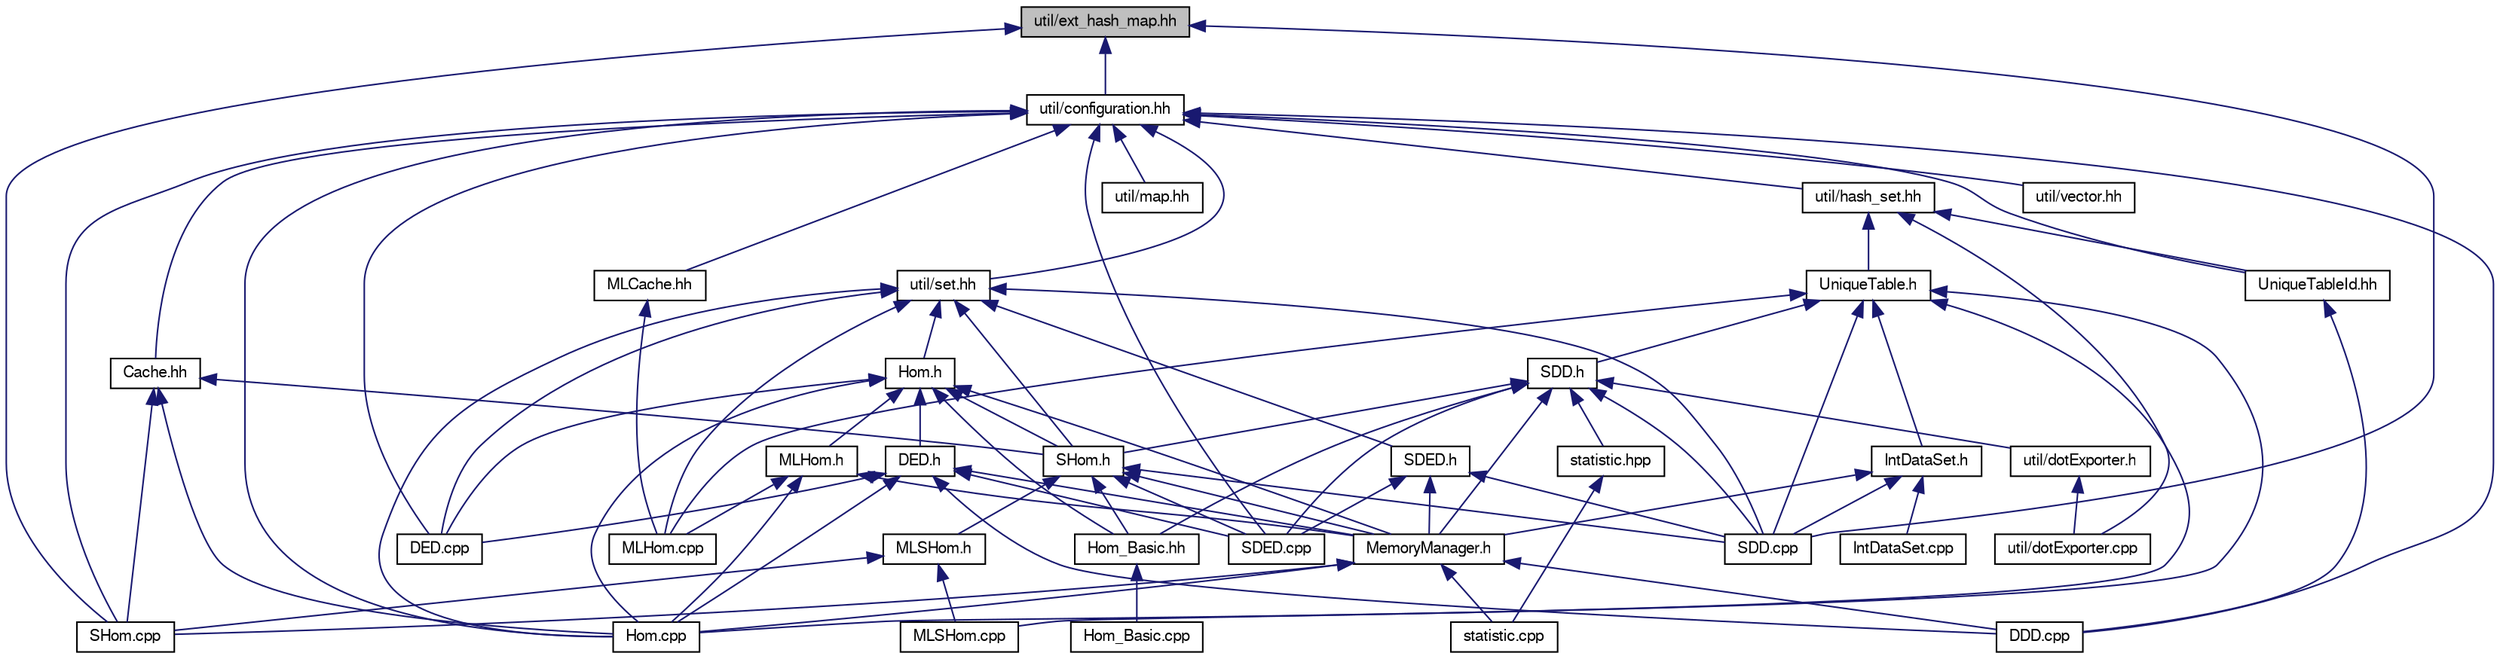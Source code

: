 digraph "util/ext_hash_map.hh"
{
  edge [fontname="FreeSans",fontsize="10",labelfontname="FreeSans",labelfontsize="10"];
  node [fontname="FreeSans",fontsize="10",shape=record];
  Node1 [label="util/ext_hash_map.hh",height=0.2,width=0.4,color="black", fillcolor="grey75", style="filled" fontcolor="black"];
  Node1 -> Node2 [dir="back",color="midnightblue",fontsize="10",style="solid",fontname="FreeSans"];
  Node2 [label="SDD.cpp",height=0.2,width=0.4,color="black", fillcolor="white", style="filled",URL="$SDD_8cpp.html"];
  Node1 -> Node3 [dir="back",color="midnightblue",fontsize="10",style="solid",fontname="FreeSans"];
  Node3 [label="SHom.cpp",height=0.2,width=0.4,color="black", fillcolor="white", style="filled",URL="$SHom_8cpp.html"];
  Node1 -> Node4 [dir="back",color="midnightblue",fontsize="10",style="solid",fontname="FreeSans"];
  Node4 [label="util/configuration.hh",height=0.2,width=0.4,color="black", fillcolor="white", style="filled",URL="$configuration_8hh.html"];
  Node4 -> Node5 [dir="back",color="midnightblue",fontsize="10",style="solid",fontname="FreeSans"];
  Node5 [label="Cache.hh",height=0.2,width=0.4,color="black", fillcolor="white", style="filled",URL="$Cache_8hh.html"];
  Node5 -> Node6 [dir="back",color="midnightblue",fontsize="10",style="solid",fontname="FreeSans"];
  Node6 [label="Hom.cpp",height=0.2,width=0.4,color="black", fillcolor="white", style="filled",URL="$Hom_8cpp.html"];
  Node5 -> Node3 [dir="back",color="midnightblue",fontsize="10",style="solid",fontname="FreeSans"];
  Node5 -> Node7 [dir="back",color="midnightblue",fontsize="10",style="solid",fontname="FreeSans"];
  Node7 [label="SHom.h",height=0.2,width=0.4,color="black", fillcolor="white", style="filled",URL="$SHom_8h.html"];
  Node7 -> Node8 [dir="back",color="midnightblue",fontsize="10",style="solid",fontname="FreeSans"];
  Node8 [label="MemoryManager.h",height=0.2,width=0.4,color="black", fillcolor="white", style="filled",URL="$MemoryManager_8h.html"];
  Node8 -> Node9 [dir="back",color="midnightblue",fontsize="10",style="solid",fontname="FreeSans"];
  Node9 [label="DDD.cpp",height=0.2,width=0.4,color="black", fillcolor="white", style="filled",URL="$DDD_8cpp.html"];
  Node8 -> Node6 [dir="back",color="midnightblue",fontsize="10",style="solid",fontname="FreeSans"];
  Node8 -> Node3 [dir="back",color="midnightblue",fontsize="10",style="solid",fontname="FreeSans"];
  Node8 -> Node10 [dir="back",color="midnightblue",fontsize="10",style="solid",fontname="FreeSans"];
  Node10 [label="statistic.cpp",height=0.2,width=0.4,color="black", fillcolor="white", style="filled",URL="$statistic_8cpp.html"];
  Node7 -> Node11 [dir="back",color="midnightblue",fontsize="10",style="solid",fontname="FreeSans"];
  Node11 [label="Hom_Basic.hh",height=0.2,width=0.4,color="black", fillcolor="white", style="filled",URL="$Hom__Basic_8hh.html"];
  Node11 -> Node12 [dir="back",color="midnightblue",fontsize="10",style="solid",fontname="FreeSans"];
  Node12 [label="Hom_Basic.cpp",height=0.2,width=0.4,color="black", fillcolor="white", style="filled",URL="$Hom__Basic_8cpp.html"];
  Node7 -> Node13 [dir="back",color="midnightblue",fontsize="10",style="solid",fontname="FreeSans"];
  Node13 [label="MLSHom.h",height=0.2,width=0.4,color="black", fillcolor="white", style="filled",URL="$MLSHom_8h.html"];
  Node13 -> Node14 [dir="back",color="midnightblue",fontsize="10",style="solid",fontname="FreeSans"];
  Node14 [label="MLSHom.cpp",height=0.2,width=0.4,color="black", fillcolor="white", style="filled",URL="$MLSHom_8cpp.html"];
  Node13 -> Node3 [dir="back",color="midnightblue",fontsize="10",style="solid",fontname="FreeSans"];
  Node7 -> Node2 [dir="back",color="midnightblue",fontsize="10",style="solid",fontname="FreeSans"];
  Node7 -> Node15 [dir="back",color="midnightblue",fontsize="10",style="solid",fontname="FreeSans"];
  Node15 [label="SDED.cpp",height=0.2,width=0.4,color="black", fillcolor="white", style="filled",URL="$SDED_8cpp.html"];
  Node4 -> Node9 [dir="back",color="midnightblue",fontsize="10",style="solid",fontname="FreeSans"];
  Node4 -> Node16 [dir="back",color="midnightblue",fontsize="10",style="solid",fontname="FreeSans"];
  Node16 [label="DED.cpp",height=0.2,width=0.4,color="black", fillcolor="white", style="filled",URL="$DED_8cpp.html"];
  Node4 -> Node6 [dir="back",color="midnightblue",fontsize="10",style="solid",fontname="FreeSans"];
  Node4 -> Node17 [dir="back",color="midnightblue",fontsize="10",style="solid",fontname="FreeSans"];
  Node17 [label="MLCache.hh",height=0.2,width=0.4,color="black", fillcolor="white", style="filled",URL="$MLCache_8hh.html"];
  Node17 -> Node18 [dir="back",color="midnightblue",fontsize="10",style="solid",fontname="FreeSans"];
  Node18 [label="MLHom.cpp",height=0.2,width=0.4,color="black", fillcolor="white", style="filled",URL="$MLHom_8cpp.html"];
  Node4 -> Node15 [dir="back",color="midnightblue",fontsize="10",style="solid",fontname="FreeSans"];
  Node4 -> Node3 [dir="back",color="midnightblue",fontsize="10",style="solid",fontname="FreeSans"];
  Node4 -> Node19 [dir="back",color="midnightblue",fontsize="10",style="solid",fontname="FreeSans"];
  Node19 [label="UniqueTableId.hh",height=0.2,width=0.4,color="black", fillcolor="white", style="filled",URL="$UniqueTableId_8hh.html"];
  Node19 -> Node9 [dir="back",color="midnightblue",fontsize="10",style="solid",fontname="FreeSans"];
  Node4 -> Node20 [dir="back",color="midnightblue",fontsize="10",style="solid",fontname="FreeSans"];
  Node20 [label="util/hash_set.hh",height=0.2,width=0.4,color="black", fillcolor="white", style="filled",URL="$hash__set_8hh.html"];
  Node20 -> Node21 [dir="back",color="midnightblue",fontsize="10",style="solid",fontname="FreeSans"];
  Node21 [label="UniqueTable.h",height=0.2,width=0.4,color="black", fillcolor="white", style="filled",URL="$UniqueTable_8h.html"];
  Node21 -> Node6 [dir="back",color="midnightblue",fontsize="10",style="solid",fontname="FreeSans"];
  Node21 -> Node22 [dir="back",color="midnightblue",fontsize="10",style="solid",fontname="FreeSans"];
  Node22 [label="IntDataSet.h",height=0.2,width=0.4,color="black", fillcolor="white", style="filled",URL="$IntDataSet_8h.html"];
  Node22 -> Node8 [dir="back",color="midnightblue",fontsize="10",style="solid",fontname="FreeSans"];
  Node22 -> Node23 [dir="back",color="midnightblue",fontsize="10",style="solid",fontname="FreeSans"];
  Node23 [label="IntDataSet.cpp",height=0.2,width=0.4,color="black", fillcolor="white", style="filled",URL="$IntDataSet_8cpp.html"];
  Node22 -> Node2 [dir="back",color="midnightblue",fontsize="10",style="solid",fontname="FreeSans"];
  Node21 -> Node18 [dir="back",color="midnightblue",fontsize="10",style="solid",fontname="FreeSans"];
  Node21 -> Node14 [dir="back",color="midnightblue",fontsize="10",style="solid",fontname="FreeSans"];
  Node21 -> Node2 [dir="back",color="midnightblue",fontsize="10",style="solid",fontname="FreeSans"];
  Node21 -> Node24 [dir="back",color="midnightblue",fontsize="10",style="solid",fontname="FreeSans"];
  Node24 [label="SDD.h",height=0.2,width=0.4,color="black", fillcolor="white", style="filled",URL="$SDD_8h.html"];
  Node24 -> Node8 [dir="back",color="midnightblue",fontsize="10",style="solid",fontname="FreeSans"];
  Node24 -> Node11 [dir="back",color="midnightblue",fontsize="10",style="solid",fontname="FreeSans"];
  Node24 -> Node2 [dir="back",color="midnightblue",fontsize="10",style="solid",fontname="FreeSans"];
  Node24 -> Node15 [dir="back",color="midnightblue",fontsize="10",style="solid",fontname="FreeSans"];
  Node24 -> Node7 [dir="back",color="midnightblue",fontsize="10",style="solid",fontname="FreeSans"];
  Node24 -> Node25 [dir="back",color="midnightblue",fontsize="10",style="solid",fontname="FreeSans"];
  Node25 [label="statistic.hpp",height=0.2,width=0.4,color="black", fillcolor="white", style="filled",URL="$statistic_8hpp.html"];
  Node25 -> Node10 [dir="back",color="midnightblue",fontsize="10",style="solid",fontname="FreeSans"];
  Node24 -> Node26 [dir="back",color="midnightblue",fontsize="10",style="solid",fontname="FreeSans"];
  Node26 [label="util/dotExporter.h",height=0.2,width=0.4,color="black", fillcolor="white", style="filled",URL="$dotExporter_8h.html"];
  Node26 -> Node27 [dir="back",color="midnightblue",fontsize="10",style="solid",fontname="FreeSans"];
  Node27 [label="util/dotExporter.cpp",height=0.2,width=0.4,color="black", fillcolor="white", style="filled",URL="$dotExporter_8cpp.html"];
  Node20 -> Node19 [dir="back",color="midnightblue",fontsize="10",style="solid",fontname="FreeSans"];
  Node20 -> Node27 [dir="back",color="midnightblue",fontsize="10",style="solid",fontname="FreeSans"];
  Node4 -> Node28 [dir="back",color="midnightblue",fontsize="10",style="solid",fontname="FreeSans"];
  Node28 [label="util/map.hh",height=0.2,width=0.4,color="black", fillcolor="white", style="filled",URL="$map_8hh.html"];
  Node4 -> Node29 [dir="back",color="midnightblue",fontsize="10",style="solid",fontname="FreeSans"];
  Node29 [label="util/set.hh",height=0.2,width=0.4,color="black", fillcolor="white", style="filled",URL="$set_8hh.html"];
  Node29 -> Node16 [dir="back",color="midnightblue",fontsize="10",style="solid",fontname="FreeSans"];
  Node29 -> Node6 [dir="back",color="midnightblue",fontsize="10",style="solid",fontname="FreeSans"];
  Node29 -> Node30 [dir="back",color="midnightblue",fontsize="10",style="solid",fontname="FreeSans"];
  Node30 [label="Hom.h",height=0.2,width=0.4,color="black", fillcolor="white", style="filled",URL="$Hom_8h.html"];
  Node30 -> Node8 [dir="back",color="midnightblue",fontsize="10",style="solid",fontname="FreeSans"];
  Node30 -> Node16 [dir="back",color="midnightblue",fontsize="10",style="solid",fontname="FreeSans"];
  Node30 -> Node31 [dir="back",color="midnightblue",fontsize="10",style="solid",fontname="FreeSans"];
  Node31 [label="DED.h",height=0.2,width=0.4,color="black", fillcolor="white", style="filled",URL="$DED_8h.html"];
  Node31 -> Node9 [dir="back",color="midnightblue",fontsize="10",style="solid",fontname="FreeSans"];
  Node31 -> Node8 [dir="back",color="midnightblue",fontsize="10",style="solid",fontname="FreeSans"];
  Node31 -> Node16 [dir="back",color="midnightblue",fontsize="10",style="solid",fontname="FreeSans"];
  Node31 -> Node6 [dir="back",color="midnightblue",fontsize="10",style="solid",fontname="FreeSans"];
  Node31 -> Node15 [dir="back",color="midnightblue",fontsize="10",style="solid",fontname="FreeSans"];
  Node30 -> Node6 [dir="back",color="midnightblue",fontsize="10",style="solid",fontname="FreeSans"];
  Node30 -> Node11 [dir="back",color="midnightblue",fontsize="10",style="solid",fontname="FreeSans"];
  Node30 -> Node32 [dir="back",color="midnightblue",fontsize="10",style="solid",fontname="FreeSans"];
  Node32 [label="MLHom.h",height=0.2,width=0.4,color="black", fillcolor="white", style="filled",URL="$MLHom_8h.html"];
  Node32 -> Node8 [dir="back",color="midnightblue",fontsize="10",style="solid",fontname="FreeSans"];
  Node32 -> Node6 [dir="back",color="midnightblue",fontsize="10",style="solid",fontname="FreeSans"];
  Node32 -> Node18 [dir="back",color="midnightblue",fontsize="10",style="solid",fontname="FreeSans"];
  Node30 -> Node7 [dir="back",color="midnightblue",fontsize="10",style="solid",fontname="FreeSans"];
  Node29 -> Node18 [dir="back",color="midnightblue",fontsize="10",style="solid",fontname="FreeSans"];
  Node29 -> Node2 [dir="back",color="midnightblue",fontsize="10",style="solid",fontname="FreeSans"];
  Node29 -> Node33 [dir="back",color="midnightblue",fontsize="10",style="solid",fontname="FreeSans"];
  Node33 [label="SDED.h",height=0.2,width=0.4,color="black", fillcolor="white", style="filled",URL="$SDED_8h.html"];
  Node33 -> Node8 [dir="back",color="midnightblue",fontsize="10",style="solid",fontname="FreeSans"];
  Node33 -> Node2 [dir="back",color="midnightblue",fontsize="10",style="solid",fontname="FreeSans"];
  Node33 -> Node15 [dir="back",color="midnightblue",fontsize="10",style="solid",fontname="FreeSans"];
  Node29 -> Node7 [dir="back",color="midnightblue",fontsize="10",style="solid",fontname="FreeSans"];
  Node4 -> Node34 [dir="back",color="midnightblue",fontsize="10",style="solid",fontname="FreeSans"];
  Node34 [label="util/vector.hh",height=0.2,width=0.4,color="black", fillcolor="white", style="filled",URL="$vector_8hh.html"];
}
